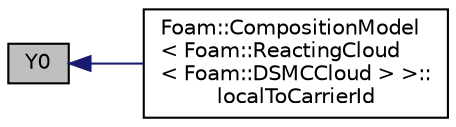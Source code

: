 digraph "Y0"
{
  bgcolor="transparent";
  edge [fontname="Helvetica",fontsize="10",labelfontname="Helvetica",labelfontsize="10"];
  node [fontname="Helvetica",fontsize="10",shape=record];
  rankdir="LR";
  Node78 [label="Y0",height=0.2,width=0.4,color="black", fillcolor="grey75", style="filled", fontcolor="black"];
  Node78 -> Node79 [dir="back",color="midnightblue",fontsize="10",style="solid",fontname="Helvetica"];
  Node79 [label="Foam::CompositionModel\l\< Foam::ReactingCloud\l\< Foam::DSMCCloud \> \>::\llocalToCarrierId",height=0.2,width=0.4,color="black",URL="$a24933.html#ab9a6249f82d35a2dbb968f48187e58b0",tooltip="Return carrier id of component given local id. "];
}
